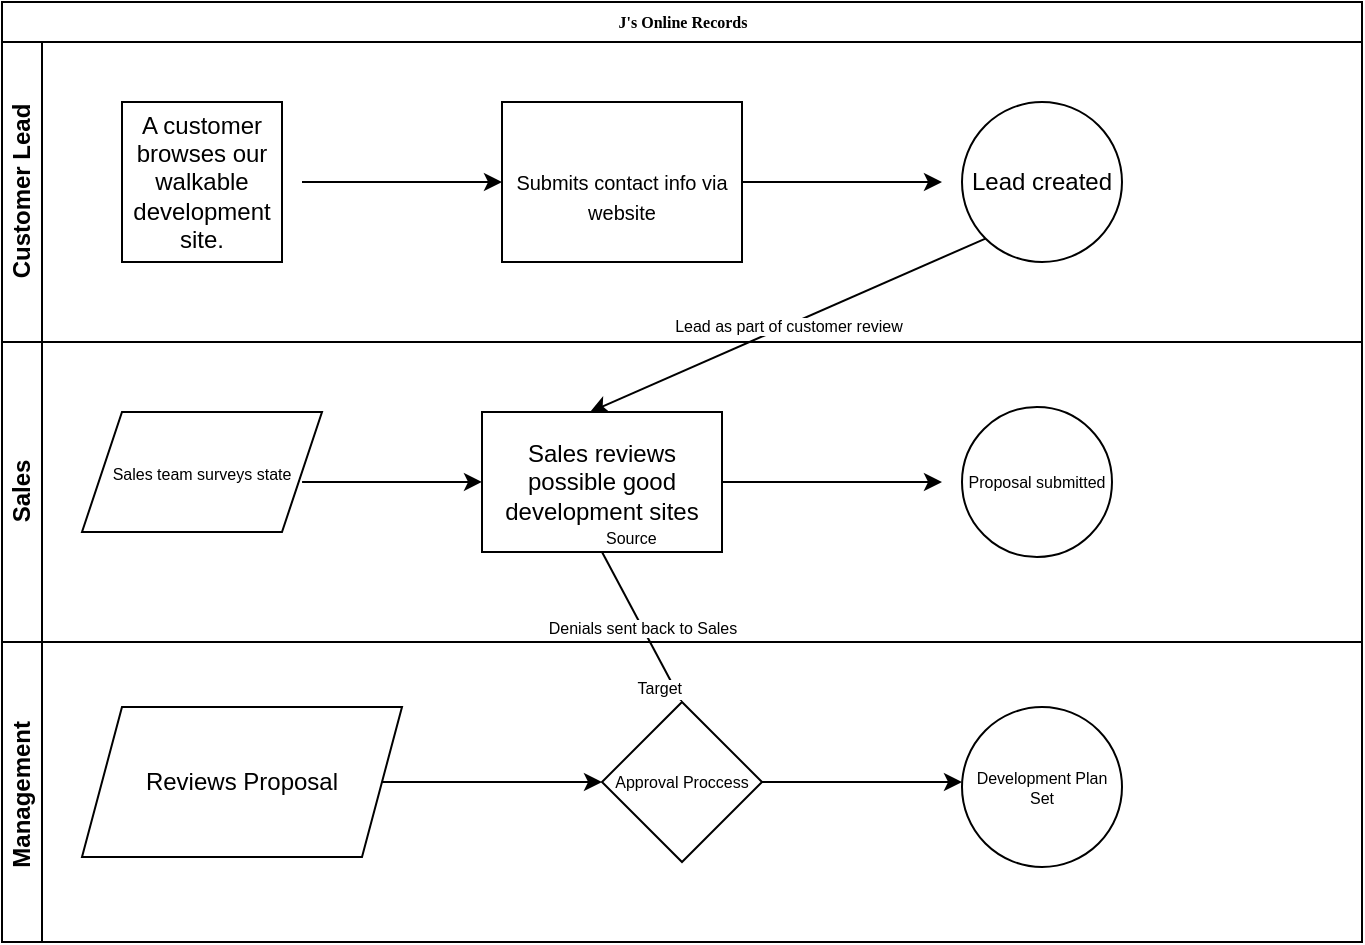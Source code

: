 <mxfile version="21.2.1" type="device">
  <diagram name="Page-1" id="c7488fd3-1785-93aa-aadb-54a6760d102a">
    <mxGraphModel dx="1249" dy="854" grid="1" gridSize="10" guides="1" tooltips="1" connect="1" arrows="1" fold="1" page="1" pageScale="1" pageWidth="1100" pageHeight="850" background="none" math="0" shadow="0">
      <root>
        <mxCell id="0" />
        <mxCell id="1" parent="0" />
        <mxCell id="2b4e8129b02d487f-1" value="J&#39;s Online Records" style="swimlane;html=1;childLayout=stackLayout;horizontal=1;startSize=20;horizontalStack=0;rounded=0;shadow=0;labelBackgroundColor=none;strokeWidth=1;fontFamily=Verdana;fontSize=8;align=center;" parent="1" vertex="1">
          <mxGeometry x="180" y="70" width="680" height="470" as="geometry" />
        </mxCell>
        <mxCell id="2b4e8129b02d487f-2" value="Customer Lead" style="swimlane;html=1;startSize=20;horizontal=0;" parent="2b4e8129b02d487f-1" vertex="1">
          <mxGeometry y="20" width="680" height="150" as="geometry" />
        </mxCell>
        <mxCell id="h9AIAdLelGw_tDxp4aru-1" value="A customer browses our walkable development site." style="whiteSpace=wrap;html=1;aspect=fixed;" parent="2b4e8129b02d487f-2" vertex="1">
          <mxGeometry x="60" y="30" width="80" height="80" as="geometry" />
        </mxCell>
        <mxCell id="oOx9pykx4zMoNSyhCKtk-1" value="" style="edgeStyle=orthogonalEdgeStyle;rounded=0;orthogonalLoop=1;jettySize=auto;html=1;" parent="2b4e8129b02d487f-2" source="h9AIAdLelGw_tDxp4aru-11" edge="1">
          <mxGeometry relative="1" as="geometry">
            <mxPoint x="470" y="70" as="targetPoint" />
          </mxGeometry>
        </mxCell>
        <mxCell id="h9AIAdLelGw_tDxp4aru-11" value="&lt;font style=&quot;font-size: 10px;&quot;&gt;&lt;br&gt;Submits contact info via website&lt;/font&gt;" style="shape=step;perimeter=stepPerimeter;whiteSpace=wrap;html=1;fixedSize=1;size=0;" parent="2b4e8129b02d487f-2" vertex="1">
          <mxGeometry x="250" y="30" width="120" height="80" as="geometry" />
        </mxCell>
        <mxCell id="h9AIAdLelGw_tDxp4aru-12" value="" style="endArrow=classic;html=1;rounded=0;" parent="2b4e8129b02d487f-2" edge="1">
          <mxGeometry width="50" height="50" relative="1" as="geometry">
            <mxPoint x="150" y="70" as="sourcePoint" />
            <mxPoint x="250" y="70" as="targetPoint" />
            <Array as="points" />
          </mxGeometry>
        </mxCell>
        <mxCell id="h9AIAdLelGw_tDxp4aru-14" value="Lead created" style="ellipse;whiteSpace=wrap;html=1;aspect=fixed;" parent="2b4e8129b02d487f-2" vertex="1">
          <mxGeometry x="480" y="30" width="80" height="80" as="geometry" />
        </mxCell>
        <mxCell id="2b4e8129b02d487f-3" value="Sales" style="swimlane;html=1;startSize=20;horizontal=0;" parent="2b4e8129b02d487f-1" vertex="1">
          <mxGeometry y="170" width="680" height="150" as="geometry" />
        </mxCell>
        <mxCell id="h9AIAdLelGw_tDxp4aru-4" value="&lt;font style=&quot;font-size: 8px;&quot;&gt;Sales team surveys state&lt;/font&gt;" style="shape=parallelogram;perimeter=parallelogramPerimeter;whiteSpace=wrap;html=1;fixedSize=1;" parent="2b4e8129b02d487f-3" vertex="1">
          <mxGeometry x="40" y="35" width="120" height="60" as="geometry" />
        </mxCell>
        <mxCell id="h9AIAdLelGw_tDxp4aru-9" value="Sales reviews possible good development sites" style="rounded=0;whiteSpace=wrap;html=1;" parent="2b4e8129b02d487f-3" vertex="1">
          <mxGeometry x="240" y="35" width="120" height="70" as="geometry" />
        </mxCell>
        <mxCell id="h9AIAdLelGw_tDxp4aru-8" value="" style="endArrow=classic;html=1;rounded=0;exitX=0.917;exitY=0.583;exitDx=0;exitDy=0;exitPerimeter=0;" parent="2b4e8129b02d487f-3" source="h9AIAdLelGw_tDxp4aru-4" target="h9AIAdLelGw_tDxp4aru-9" edge="1">
          <mxGeometry width="50" height="50" relative="1" as="geometry">
            <mxPoint x="190" y="130" as="sourcePoint" />
            <mxPoint x="220" y="70" as="targetPoint" />
          </mxGeometry>
        </mxCell>
        <mxCell id="oOx9pykx4zMoNSyhCKtk-9" value="Proposal submitted" style="ellipse;whiteSpace=wrap;html=1;aspect=fixed;fontSize=8;" parent="2b4e8129b02d487f-3" vertex="1">
          <mxGeometry x="480" y="32.5" width="75" height="75" as="geometry" />
        </mxCell>
        <mxCell id="oOx9pykx4zMoNSyhCKtk-4" value="" style="endArrow=classic;html=1;rounded=0;fontSize=8;exitX=0;exitY=1;exitDx=0;exitDy=0;entryX=0.45;entryY=0;entryDx=0;entryDy=0;entryPerimeter=0;" parent="2b4e8129b02d487f-1" source="h9AIAdLelGw_tDxp4aru-14" target="h9AIAdLelGw_tDxp4aru-9" edge="1">
          <mxGeometry relative="1" as="geometry">
            <mxPoint x="420" y="140" as="sourcePoint" />
            <mxPoint x="580" y="140" as="targetPoint" />
          </mxGeometry>
        </mxCell>
        <mxCell id="oOx9pykx4zMoNSyhCKtk-5" value="Lead as part of customer review" style="edgeLabel;resizable=0;html=1;align=center;verticalAlign=middle;fontSize=8;" parent="oOx9pykx4zMoNSyhCKtk-4" connectable="0" vertex="1">
          <mxGeometry relative="1" as="geometry" />
        </mxCell>
        <mxCell id="oOx9pykx4zMoNSyhCKtk-30" value="" style="endArrow=classic;html=1;rounded=0;fontSize=8;exitX=0.5;exitY=1;exitDx=0;exitDy=0;entryX=0.5;entryY=0;entryDx=0;entryDy=0;" parent="2b4e8129b02d487f-1" source="h9AIAdLelGw_tDxp4aru-9" target="oOx9pykx4zMoNSyhCKtk-13" edge="1">
          <mxGeometry relative="1" as="geometry">
            <mxPoint x="250" y="320" as="sourcePoint" />
            <mxPoint x="410" y="320" as="targetPoint" />
          </mxGeometry>
        </mxCell>
        <mxCell id="oOx9pykx4zMoNSyhCKtk-31" value="Denials sent back to Sales" style="edgeLabel;resizable=0;html=1;align=center;verticalAlign=middle;fontSize=8;" parent="oOx9pykx4zMoNSyhCKtk-30" connectable="0" vertex="1">
          <mxGeometry relative="1" as="geometry" />
        </mxCell>
        <mxCell id="oOx9pykx4zMoNSyhCKtk-32" value="Source" style="edgeLabel;resizable=0;html=1;align=left;verticalAlign=bottom;fontSize=8;" parent="oOx9pykx4zMoNSyhCKtk-30" connectable="0" vertex="1">
          <mxGeometry x="-1" relative="1" as="geometry" />
        </mxCell>
        <mxCell id="oOx9pykx4zMoNSyhCKtk-33" value="Target" style="edgeLabel;resizable=0;html=1;align=right;verticalAlign=bottom;fontSize=8;" parent="oOx9pykx4zMoNSyhCKtk-30" connectable="0" vertex="1">
          <mxGeometry x="1" relative="1" as="geometry" />
        </mxCell>
        <mxCell id="2b4e8129b02d487f-4" value="Management&lt;span style=&quot;white-space: pre;&quot;&gt;	&lt;/span&gt;" style="swimlane;html=1;startSize=20;horizontal=0;" parent="2b4e8129b02d487f-1" vertex="1">
          <mxGeometry y="320" width="680" height="150" as="geometry" />
        </mxCell>
        <mxCell id="h9AIAdLelGw_tDxp4aru-5" value="Reviews Proposal" style="shape=parallelogram;perimeter=parallelogramPerimeter;whiteSpace=wrap;html=1;fixedSize=1;" parent="2b4e8129b02d487f-4" vertex="1">
          <mxGeometry x="40" y="32.5" width="160" height="75" as="geometry" />
        </mxCell>
        <mxCell id="oOx9pykx4zMoNSyhCKtk-12" value="Development Plan Set" style="ellipse;whiteSpace=wrap;html=1;aspect=fixed;fontSize=8;" parent="2b4e8129b02d487f-4" vertex="1">
          <mxGeometry x="480" y="32.5" width="80" height="80" as="geometry" />
        </mxCell>
        <mxCell id="oOx9pykx4zMoNSyhCKtk-13" value="Approval Proccess" style="rhombus;whiteSpace=wrap;html=1;fontSize=8;" parent="2b4e8129b02d487f-4" vertex="1">
          <mxGeometry x="300" y="30" width="80" height="80" as="geometry" />
        </mxCell>
        <mxCell id="oOx9pykx4zMoNSyhCKtk-16" value="" style="endArrow=classic;html=1;rounded=0;fontSize=8;exitX=1;exitY=0.5;exitDx=0;exitDy=0;entryX=0;entryY=0.5;entryDx=0;entryDy=0;" parent="2b4e8129b02d487f-4" source="h9AIAdLelGw_tDxp4aru-5" target="oOx9pykx4zMoNSyhCKtk-13" edge="1">
          <mxGeometry width="50" height="50" relative="1" as="geometry">
            <mxPoint x="310" y="30" as="sourcePoint" />
            <mxPoint x="360" y="-20" as="targetPoint" />
            <Array as="points">
              <mxPoint x="190" y="70" />
            </Array>
          </mxGeometry>
        </mxCell>
        <mxCell id="LncRRXF8Mz1hpCVR6BFq-4" value="" style="endArrow=classic;html=1;rounded=0;" edge="1" parent="2b4e8129b02d487f-4">
          <mxGeometry width="50" height="50" relative="1" as="geometry">
            <mxPoint x="380" y="70" as="sourcePoint" />
            <mxPoint x="480" y="70" as="targetPoint" />
          </mxGeometry>
        </mxCell>
        <mxCell id="oOx9pykx4zMoNSyhCKtk-10" style="edgeStyle=orthogonalEdgeStyle;rounded=0;orthogonalLoop=1;jettySize=auto;html=1;fontSize=8;" parent="1" source="h9AIAdLelGw_tDxp4aru-9" edge="1">
          <mxGeometry relative="1" as="geometry">
            <mxPoint x="650" y="310" as="targetPoint" />
          </mxGeometry>
        </mxCell>
      </root>
    </mxGraphModel>
  </diagram>
</mxfile>
